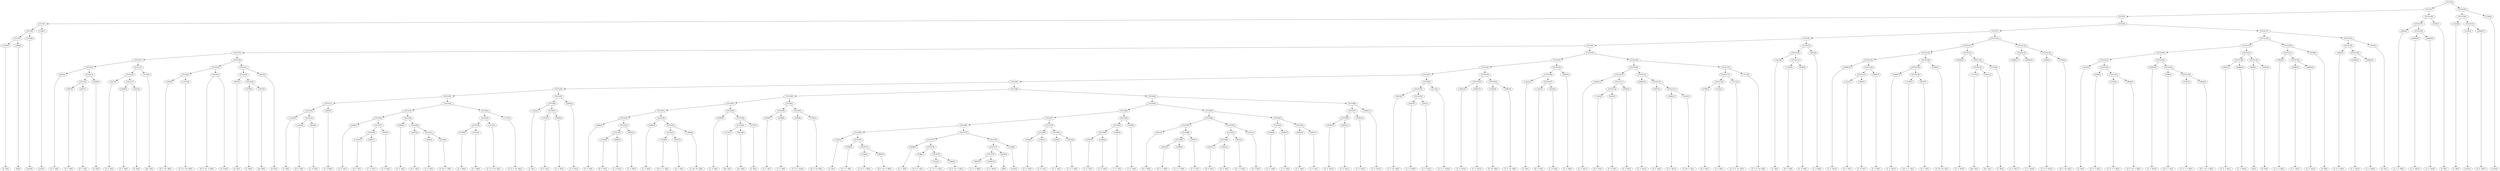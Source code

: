 digraph sample{
"L3103(0)"->"[E  F](0)"
"L3996(0)"->"[E](0)"
"L5315(5)"->"L3103(0)"
"L5315(5)"->"L3996(0)"
"L3138(0)"->"[rest](0)"
"L5315(4)"->"L5315(5)"
"L5315(4)"->"L3138(0)"
"L3138(1)"->"[rest](1)"
"L5315(3)"->"L5315(4)"
"L5315(3)"->"L3138(1)"
"L5022(0)"->"[E  F  A](0)"
"L2057(0)"->"[D  F  A](0)"
"L2057(1)"->"[D  F  A](1)"
"L5315(14)"->"L2057(0)"
"L5315(14)"->"L2057(1)"
"L4935(0)"->"[D  E](0)"
"L5315(13)"->"L5315(14)"
"L5315(13)"->"L4935(0)"
"L5315(12)"->"L5022(0)"
"L5315(12)"->"L5315(13)"
"L3227(0)"->"[D  E  A](0)"
"L2408(0)"->"[C  E  A](0)"
"L2616(0)"->"[E  A](0)"
"L5315(17)"->"L2408(0)"
"L5315(17)"->"L2616(0)"
"L5315(16)"->"L3227(0)"
"L5315(16)"->"L5315(17)"
"L-2175(0)"->"[Dis  E](0)"
"L5315(15)"->"L5315(16)"
"L5315(15)"->"L-2175(0)"
"L5315(11)"->"L5315(12)"
"L5315(11)"->"L5315(15)"
"L3785(0)"->"[D  E  Gis  B](0)"
"L-2173(0)"->"[C  D  E  Gis  B](0)"
"L5315(20)"->"L3785(0)"
"L5315(20)"->"L-2173(0)"
"L4415(0)"->"[D  E  Gis  A  B](0)"
"L4415(0)"->"[F  Gis](0)"
"L5315(19)"->"L5315(20)"
"L5315(19)"->"L4415(0)"
"L4935(1)"->"[D  E](1)"
"L1579(0)"->"[C  B](0)"
"L5077(0)"->"[Ais  B](0)"
"L5315(23)"->"L1579(0)"
"L5315(23)"->"L5077(0)"
"L5315(22)"->"L4935(1)"
"L5315(22)"->"L5315(23)"
"L4935(2)"->"[D  E](2)"
"L5315(21)"->"L5315(22)"
"L5315(21)"->"L4935(2)"
"L5315(18)"->"L5315(19)"
"L5315(18)"->"L5315(21)"
"L5315(10)"->"L5315(11)"
"L5315(10)"->"L5315(18)"
"L-2222(0)"->"[C  A](0)"
"L-2163(0)"->"[D  E  F](0)"
"L4444(0)"->"[C  D  E](0)"
"L5315(33)"->"L-2163(0)"
"L5315(33)"->"L4444(0)"
"L5315(32)"->"L-2222(0)"
"L5315(32)"->"L5315(33)"
"L2693(0)"->"[C  D  B](0)"
"L5315(31)"->"L5315(32)"
"L5315(31)"->"L2693(0)"
"L2408(1)"->"[C  E  A](1)"
"L-2163(1)"->"[D  E  F](1)"
"L4444(1)"->"[C  D  E](1)"
"L5315(38)"->"L-2163(1)"
"L5315(38)"->"L4444(1)"
"L2693(1)"->"[C  D  B](1)"
"L5315(37)"->"L5315(38)"
"L5315(37)"->"L2693(1)"
"L5315(36)"->"L2408(1)"
"L5315(36)"->"L5315(37)"
"L2408(2)"->"[C  E  A](2)"
"L2057(2)"->"[D  F  A](2)"
"L2408(3)"->"[C  E  A](3)"
"L4163(0)"->"[C  Dis  F  A](0)"
"L5315(41)"->"L2408(3)"
"L5315(41)"->"L4163(0)"
"L5315(40)"->"L2057(2)"
"L5315(40)"->"L5315(41)"
"L5315(39)"->"L2408(2)"
"L5315(39)"->"L5315(40)"
"L5315(35)"->"L5315(36)"
"L5315(35)"->"L5315(39)"
"L4789(0)"->"[E  A  B](0)"
"L5124(0)"->"[C  A  B](0)"
"L5315(44)"->"L4789(0)"
"L5315(44)"->"L5124(0)"
"L-2173(1)"->"[C  D  E  Gis  B](1)"
"L5315(43)"->"L5315(44)"
"L5315(43)"->"L-2173(1)"
"L-2173(2)"->"[C  D  E  Gis  B](2)"
"L5315(42)"->"L5315(43)"
"L5315(42)"->"L-2173(2)"
"L5315(34)"->"L5315(35)"
"L5315(34)"->"L5315(42)"
"L5315(30)"->"L5315(31)"
"L5315(30)"->"L5315(34)"
"L-2222(1)"->"[C  A](1)"
"L-2163(2)"->"[D  E  F](2)"
"L4444(2)"->"[C  D  E](2)"
"L5315(47)"->"L-2163(2)"
"L5315(47)"->"L4444(2)"
"L5315(46)"->"L-2222(1)"
"L5315(46)"->"L5315(47)"
"L2693(2)"->"[C  D  B](2)"
"L5315(45)"->"L5315(46)"
"L5315(45)"->"L2693(2)"
"L5315(29)"->"L5315(30)"
"L5315(29)"->"L5315(45)"
"L2408(4)"->"[C  E  A](4)"
"L-2163(3)"->"[D  E  F](3)"
"L4444(3)"->"[C  D  E](3)"
"L5315(54)"->"L-2163(3)"
"L5315(54)"->"L4444(3)"
"L2693(3)"->"[C  D  B](3)"
"L5315(53)"->"L5315(54)"
"L5315(53)"->"L2693(3)"
"L5315(52)"->"L2408(4)"
"L5315(52)"->"L5315(53)"
"L2408(5)"->"[C  E  A](5)"
"L-2194(0)"->"[Cis  E  G  A](0)"
"L2057(3)"->"[D  F  A](3)"
"L5315(57)"->"L-2194(0)"
"L5315(57)"->"L2057(3)"
"L1869(0)"->"[C  Dis  Fis  A](0)"
"L5315(56)"->"L5315(57)"
"L5315(56)"->"L1869(0)"
"L5315(55)"->"L2408(5)"
"L5315(55)"->"L5315(56)"
"L5315(51)"->"L5315(52)"
"L5315(51)"->"L5315(55)"
"L2408(6)"->"[C  E  A](6)"
"L-2175(1)"->"[Dis  E](1)"
"L4612(0)"->"[Gis  A](0)"
"L5315(60)"->"L-2175(1)"
"L5315(60)"->"L4612(0)"
"L1579(1)"->"[C  B](1)"
"L5315(59)"->"L5315(60)"
"L5315(59)"->"L1579(1)"
"L5315(58)"->"L2408(6)"
"L5315(58)"->"L5315(59)"
"L5315(50)"->"L5315(51)"
"L5315(50)"->"L5315(58)"
"L2408(7)"->"[C  E  A](7)"
"L2408(8)"->"[C  E  A](8)"
"L5315(62)"->"L2408(7)"
"L5315(62)"->"L2408(8)"
"L4309(0)"->"[C  D  E  Gis](0)"
"L3785(1)"->"[D  E  Gis  B](1)"
"L5315(63)"->"L4309(0)"
"L5315(63)"->"L3785(1)"
"L5315(61)"->"L5315(62)"
"L5315(61)"->"L5315(63)"
"L5315(49)"->"L5315(50)"
"L5315(49)"->"L5315(61)"
"L-2222(2)"->"[C  A](2)"
"L4786(0)"->"[D  E  F  A](0)"
"L3192(0)"->"[C  D  F  A  B](0)"
"L3804(0)"->"[D  F  Gis  A  B](0)"
"L5315(71)"->"L3192(0)"
"L5315(71)"->"L3804(0)"
"L5315(70)"->"L4786(0)"
"L5315(70)"->"L5315(71)"
"L5315(69)"->"L-2222(2)"
"L5315(69)"->"L5315(70)"
"L2408(9)"->"[C  E  A](9)"
"L4786(1)"->"[D  E  F  A](1)"
"L3192(1)"->"[C  D  F  A  B](1)"
"L3804(1)"->"[D  F  Gis  A  B](1)"
"L5315(75)"->"L3192(1)"
"L5315(75)"->"L3804(1)"
"L5315(74)"->"L4786(1)"
"L5315(74)"->"L5315(75)"
"L5315(73)"->"L2408(9)"
"L5315(73)"->"L5315(74)"
"L3893(0)"->"[C  E  A  B](0)"
"L2408(10)"->"[C  E  A](10)"
"L5315(78)"->"L3893(0)"
"L5315(78)"->"L2408(10)"
"L3978(0)"->"[A](0)"
"L5315(77)"->"L5315(78)"
"L5315(77)"->"L3978(0)"
"L3138(2)"->"[rest](2)"
"L5315(76)"->"L5315(77)"
"L5315(76)"->"L3138(2)"
"L5315(72)"->"L5315(73)"
"L5315(72)"->"L5315(76)"
"L5315(68)"->"L5315(69)"
"L5315(68)"->"L5315(72)"
"L3456(0)"->"[C  E  G](0)"
"L3456(1)"->"[C  E  G](1)"
"L5315(80)"->"L3456(0)"
"L5315(80)"->"L3456(1)"
"L3456(2)"->"[C  E  G](2)"
"L2812(0)"->"[C  E  G  A](0)"
"L5315(81)"->"L3456(2)"
"L5315(81)"->"L2812(0)"
"L5315(79)"->"L5315(80)"
"L5315(79)"->"L5315(81)"
"L5315(67)"->"L5315(68)"
"L5315(67)"->"L5315(79)"
"L3456(3)"->"[C  E  G](3)"
"L3456(4)"->"[C  E  G](4)"
"L5315(84)"->"L3456(3)"
"L5315(84)"->"L3456(4)"
"L3456(5)"->"[C  E  G](5)"
"L5315(83)"->"L5315(84)"
"L5315(83)"->"L3456(5)"
"L3456(6)"->"[C  E  G](6)"
"L5315(82)"->"L5315(83)"
"L5315(82)"->"L3456(6)"
"L5315(66)"->"L5315(67)"
"L5315(66)"->"L5315(82)"
"L2361(0)"->"[D  G  B](0)"
"L3814(0)"->"[D  F  G  B](0)"
"L3389(0)"->"[C  E  F  G](0)"
"L5315(89)"->"L3814(0)"
"L5315(89)"->"L3389(0)"
"L3456(7)"->"[C  E  G](7)"
"L5315(88)"->"L5315(89)"
"L5315(88)"->"L3456(7)"
"L5315(87)"->"L2361(0)"
"L5315(87)"->"L5315(88)"
"L2361(1)"->"[D  G  B](1)"
"L2361(2)"->"[D  G  B](2)"
"L5315(92)"->"L2361(1)"
"L5315(92)"->"L2361(2)"
"L3814(1)"->"[D  F  G  B](1)"
"L5315(91)"->"L5315(92)"
"L5315(91)"->"L3814(1)"
"L2361(3)"->"[D  G  B](3)"
"L5315(90)"->"L5315(91)"
"L5315(90)"->"L2361(3)"
"L5315(86)"->"L5315(87)"
"L5315(86)"->"L5315(90)"
"L3456(8)"->"[C  E  G](8)"
"L3456(9)"->"[C  E  G](9)"
"L5315(94)"->"L3456(8)"
"L5315(94)"->"L3456(9)"
"L4607(0)"->"[C  F  A](0)"
"L4607(1)"->"[C  F  A](1)"
"L5315(95)"->"L4607(0)"
"L5315(95)"->"L4607(1)"
"L5315(93)"->"L5315(94)"
"L5315(93)"->"L5315(95)"
"L5315(85)"->"L5315(86)"
"L5315(85)"->"L5315(93)"
"L5315(65)"->"L5315(66)"
"L5315(65)"->"L5315(85)"
"L3456(10)"->"[C  E  G](10)"
"L3456(11)"->"[C  E  G](11)"
"L5315(98)"->"L3456(10)"
"L5315(98)"->"L3456(11)"
"L3456(12)"->"[C  E  G](12)"
"L5315(97)"->"L5315(98)"
"L5315(97)"->"L3456(12)"
"L3456(13)"->"[C  E  G](13)"
"L5315(96)"->"L5315(97)"
"L5315(96)"->"L3456(13)"
"L5315(64)"->"L5315(65)"
"L5315(64)"->"L5315(96)"
"L5315(48)"->"L5315(49)"
"L5315(48)"->"L5315(64)"
"L5315(28)"->"L5315(29)"
"L5315(28)"->"L5315(48)"
"L4672(0)"->"[C  F  Gis  B](0)"
"L2541(0)"->"[C  F  Gis](0)"
"L2541(1)"->"[C  F  Gis](1)"
"L5315(101)"->"L2541(0)"
"L5315(101)"->"L2541(1)"
"L5315(100)"->"L4672(0)"
"L5315(100)"->"L5315(101)"
"L4112(0)"->"[C  D  F  Gis](0)"
"L5315(99)"->"L5315(100)"
"L5315(99)"->"L4112(0)"
"L5315(27)"->"L5315(28)"
"L5315(27)"->"L5315(99)"
"L3456(14)"->"[C  E  G](14)"
"L3456(15)"->"[C  E  G](15)"
"L5315(103)"->"L3456(14)"
"L5315(103)"->"L3456(15)"
"L3502(0)"->"[E  Gis  B](0)"
"L4683(0)"->"[C  E  Gis  B](0)"
"L5315(104)"->"L3502(0)"
"L5315(104)"->"L4683(0)"
"L5315(102)"->"L5315(103)"
"L5315(102)"->"L5315(104)"
"L5315(26)"->"L5315(27)"
"L5315(26)"->"L5315(102)"
"L-2222(3)"->"[C  A](3)"
"L-2163(4)"->"[D  E  F](4)"
"L4444(4)"->"[C  D  E](4)"
"L5315(107)"->"L-2163(4)"
"L5315(107)"->"L4444(4)"
"L5315(106)"->"L-2222(3)"
"L5315(106)"->"L5315(107)"
"L2693(4)"->"[C  D  B](4)"
"L5315(105)"->"L5315(106)"
"L5315(105)"->"L2693(4)"
"L5315(25)"->"L5315(26)"
"L5315(25)"->"L5315(105)"
"L2408(11)"->"[C  E  A](11)"
"L-2163(5)"->"[D  E  F](5)"
"L4444(5)"->"[C  D  E](5)"
"L5315(112)"->"L-2163(5)"
"L5315(112)"->"L4444(5)"
"L2693(5)"->"[C  D  B](5)"
"L5315(111)"->"L5315(112)"
"L5315(111)"->"L2693(5)"
"L5315(110)"->"L2408(11)"
"L5315(110)"->"L5315(111)"
"L2408(12)"->"[C  E  A](12)"
"L2057(4)"->"[D  F  A](4)"
"L2408(13)"->"[C  E  A](13)"
"L4163(1)"->"[C  Dis  F  A](1)"
"L5315(115)"->"L2408(13)"
"L5315(115)"->"L4163(1)"
"L5315(114)"->"L2057(4)"
"L5315(114)"->"L5315(115)"
"L5315(113)"->"L2408(12)"
"L5315(113)"->"L5315(114)"
"L5315(109)"->"L5315(110)"
"L5315(109)"->"L5315(113)"
"L4789(1)"->"[E  A  B](1)"
"L5124(1)"->"[C  A  B](1)"
"L5315(118)"->"L4789(1)"
"L5315(118)"->"L5124(1)"
"L-2173(3)"->"[C  D  E  Gis  B](3)"
"L5315(117)"->"L5315(118)"
"L5315(117)"->"L-2173(3)"
"L-2173(4)"->"[C  D  E  Gis  B](4)"
"L5315(116)"->"L5315(117)"
"L5315(116)"->"L-2173(4)"
"L5315(108)"->"L5315(109)"
"L5315(108)"->"L5315(116)"
"L5315(24)"->"L5315(25)"
"L5315(24)"->"L5315(108)"
"L5315(9)"->"L5315(10)"
"L5315(9)"->"L5315(24)"
"L-2222(4)"->"[C  A](4)"
"L-2163(6)"->"[D  E  F](6)"
"L4444(6)"->"[C  D  E](6)"
"L5315(121)"->"L-2163(6)"
"L5315(121)"->"L4444(6)"
"L5315(120)"->"L-2222(4)"
"L5315(120)"->"L5315(121)"
"L2693(6)"->"[C  D  B](6)"
"L5315(119)"->"L5315(120)"
"L5315(119)"->"L2693(6)"
"L5315(8)"->"L5315(9)"
"L5315(8)"->"L5315(119)"
"L2408(14)"->"[C  E  A](14)"
"L-2163(7)"->"[D  E  F](7)"
"L4444(7)"->"[C  D  E](7)"
"L5315(127)"->"L-2163(7)"
"L5315(127)"->"L4444(7)"
"L2693(7)"->"[C  D  B](7)"
"L5315(126)"->"L5315(127)"
"L5315(126)"->"L2693(7)"
"L5315(125)"->"L2408(14)"
"L5315(125)"->"L5315(126)"
"L2408(15)"->"[C  E  A](15)"
"L-2194(1)"->"[Cis  E  G  A](1)"
"L2057(5)"->"[D  F  A](5)"
"L5315(130)"->"L-2194(1)"
"L5315(130)"->"L2057(5)"
"L5315(129)"->"L2408(15)"
"L5315(129)"->"L5315(130)"
"L1869(1)"->"[C  Dis  Fis  A](1)"
"L5315(128)"->"L5315(129)"
"L5315(128)"->"L1869(1)"
"L5315(124)"->"L5315(125)"
"L5315(124)"->"L5315(128)"
"L2408(16)"->"[C  E  A](16)"
"L-2175(2)"->"[Dis  E](2)"
"L4612(1)"->"[Gis  A](1)"
"L5315(133)"->"L-2175(2)"
"L5315(133)"->"L4612(1)"
"L1579(2)"->"[C  B](2)"
"L5315(132)"->"L5315(133)"
"L5315(132)"->"L1579(2)"
"L5315(131)"->"L2408(16)"
"L5315(131)"->"L5315(132)"
"L5315(123)"->"L5315(124)"
"L5315(123)"->"L5315(131)"
"L2408(17)"->"[C  E  A](17)"
"L2408(18)"->"[C  E  A](18)"
"L5315(135)"->"L2408(17)"
"L5315(135)"->"L2408(18)"
"L4309(1)"->"[C  D  E  Gis](1)"
"L3785(2)"->"[D  E  Gis  B](2)"
"L5315(136)"->"L4309(1)"
"L5315(136)"->"L3785(2)"
"L5315(134)"->"L5315(135)"
"L5315(134)"->"L5315(136)"
"L5315(122)"->"L5315(123)"
"L5315(122)"->"L5315(134)"
"L5315(7)"->"L5315(8)"
"L5315(7)"->"L5315(122)"
"L-2222(5)"->"[C  A](5)"
"L4786(2)"->"[D  E  F  A](2)"
"L3192(2)"->"[C  D  F  A  B](2)"
"L3804(2)"->"[D  F  Gis  A  B](2)"
"L5315(143)"->"L3192(2)"
"L5315(143)"->"L3804(2)"
"L5315(142)"->"L4786(2)"
"L5315(142)"->"L5315(143)"
"L5315(141)"->"L-2222(5)"
"L5315(141)"->"L5315(142)"
"L2408(19)"->"[C  E  A](19)"
"L4786(3)"->"[D  E  F  A](3)"
"L3192(3)"->"[C  D  F  A  B](3)"
"L3804(3)"->"[D  F  Gis  A  B](3)"
"L5315(146)"->"L3192(3)"
"L5315(146)"->"L3804(3)"
"L5315(145)"->"L4786(3)"
"L5315(145)"->"L5315(146)"
"L5315(144)"->"L2408(19)"
"L5315(144)"->"L5315(145)"
"L5315(140)"->"L5315(141)"
"L5315(140)"->"L5315(144)"
"L3893(1)"->"[C  E  A  B](1)"
"L2408(20)"->"[C  E  A](20)"
"L5315(148)"->"L3893(1)"
"L5315(148)"->"L2408(20)"
"L3978(1)"->"[A](1)"
"L3634(0)"->"[D  F](0)"
"L5315(149)"->"L3978(1)"
"L5315(149)"->"L3634(0)"
"L5315(147)"->"L5315(148)"
"L5315(147)"->"L5315(149)"
"L5315(139)"->"L5315(140)"
"L5315(139)"->"L5315(147)"
"L3893(2)"->"[C  E  A  B](2)"
"L2408(21)"->"[C  E  A](21)"
"L2408(22)"->"[C  E  A](22)"
"L5315(152)"->"L2408(21)"
"L5315(152)"->"L2408(22)"
"L5315(151)"->"L3893(2)"
"L5315(151)"->"L5315(152)"
"L2538(0)"->"[D  B](0)"
"L5315(150)"->"L5315(151)"
"L5315(150)"->"L2538(0)"
"L5315(138)"->"L5315(139)"
"L5315(138)"->"L5315(150)"
"L3893(3)"->"[C  E  A  B](3)"
"L2408(23)"->"[C  E  A](23)"
"L2408(24)"->"[C  E  A](24)"
"L5315(155)"->"L2408(23)"
"L5315(155)"->"L2408(24)"
"L5315(154)"->"L3893(3)"
"L5315(154)"->"L5315(155)"
"L3634(1)"->"[D  F](1)"
"L5315(153)"->"L5315(154)"
"L5315(153)"->"L3634(1)"
"L5315(137)"->"L5315(138)"
"L5315(137)"->"L5315(153)"
"L5315(6)"->"L5315(7)"
"L5315(6)"->"L5315(137)"
"L5315(2)"->"L5315(3)"
"L5315(2)"->"L5315(6)"
"L3893(4)"->"[C  E  A  B](4)"
"L2408(25)"->"[C  E  A](25)"
"L2408(26)"->"[C  E  A](26)"
"L5315(158)"->"L2408(25)"
"L5315(158)"->"L2408(26)"
"L5315(157)"->"L3893(4)"
"L5315(157)"->"L5315(158)"
"L2538(1)"->"[D  B](1)"
"L5315(156)"->"L5315(157)"
"L5315(156)"->"L2538(1)"
"L5315(1)"->"L5315(2)"
"L5315(1)"->"L5315(156)"
"L-2222(6)"->"[C  A](6)"
"L3138(3)"->"[rest](3)"
"L2408(27)"->"[C  E  A](27)"
"L5315(161)"->"L3138(3)"
"L5315(161)"->"L2408(27)"
"L5315(160)"->"L-2222(6)"
"L5315(160)"->"L5315(161)"
"L3138(4)"->"[rest](4)"
"L5315(159)"->"L5315(160)"
"L5315(159)"->"L3138(4)"
"L5315(0)"->"L5315(1)"
"L5315(0)"->"L5315(159)"
{rank = min; "L5315(0)"}
{rank = same; "L5315(1)"; "L5315(159)";}
{rank = same; "L5315(2)"; "L5315(156)"; "L5315(160)"; "L3138(4)";}
{rank = same; "L5315(3)"; "L5315(6)"; "L5315(157)"; "L2538(1)"; "L-2222(6)"; "L5315(161)";}
{rank = same; "L5315(4)"; "L3138(1)"; "L5315(7)"; "L5315(137)"; "L3893(4)"; "L5315(158)"; "L3138(3)"; "L2408(27)";}
{rank = same; "L5315(5)"; "L3138(0)"; "L5315(8)"; "L5315(122)"; "L5315(138)"; "L5315(153)"; "L2408(25)"; "L2408(26)";}
{rank = same; "L3103(0)"; "L3996(0)"; "L5315(9)"; "L5315(119)"; "L5315(123)"; "L5315(134)"; "L5315(139)"; "L5315(150)"; "L5315(154)"; "L3634(1)";}
{rank = same; "L5315(10)"; "L5315(24)"; "L5315(120)"; "L2693(6)"; "L5315(124)"; "L5315(131)"; "L5315(135)"; "L5315(136)"; "L5315(140)"; "L5315(147)"; "L5315(151)"; "L2538(0)"; "L3893(3)"; "L5315(155)";}
{rank = same; "L5315(11)"; "L5315(18)"; "L5315(25)"; "L5315(108)"; "L-2222(4)"; "L5315(121)"; "L5315(125)"; "L5315(128)"; "L2408(16)"; "L5315(132)"; "L2408(17)"; "L2408(18)"; "L4309(1)"; "L3785(2)"; "L5315(141)"; "L5315(144)"; "L5315(148)"; "L5315(149)"; "L3893(2)"; "L5315(152)"; "L2408(23)"; "L2408(24)";}
{rank = same; "L5315(12)"; "L5315(15)"; "L5315(19)"; "L5315(21)"; "L5315(26)"; "L5315(105)"; "L5315(109)"; "L5315(116)"; "L-2163(6)"; "L4444(6)"; "L2408(14)"; "L5315(126)"; "L5315(129)"; "L1869(1)"; "L5315(133)"; "L1579(2)"; "L-2222(5)"; "L5315(142)"; "L2408(19)"; "L5315(145)"; "L3893(1)"; "L2408(20)"; "L3978(1)"; "L3634(0)"; "L2408(21)"; "L2408(22)";}
{rank = same; "L5022(0)"; "L5315(13)"; "L5315(16)"; "L-2175(0)"; "L5315(20)"; "L4415(0)"; "L5315(22)"; "L4935(2)"; "L5315(27)"; "L5315(102)"; "L5315(106)"; "L2693(4)"; "L5315(110)"; "L5315(113)"; "L5315(117)"; "L-2173(4)"; "L5315(127)"; "L2693(7)"; "L2408(15)"; "L5315(130)"; "L-2175(2)"; "L4612(1)"; "L4786(2)"; "L5315(143)"; "L4786(3)"; "L5315(146)";}
{rank = same; "L5315(14)"; "L4935(0)"; "L3227(0)"; "L5315(17)"; "L3785(0)"; "L-2173(0)"; "L4935(1)"; "L5315(23)"; "L5315(28)"; "L5315(99)"; "L5315(103)"; "L5315(104)"; "L-2222(3)"; "L5315(107)"; "L2408(11)"; "L5315(111)"; "L2408(12)"; "L5315(114)"; "L5315(118)"; "L-2173(3)"; "L-2163(7)"; "L4444(7)"; "L-2194(1)"; "L2057(5)"; "L3192(2)"; "L3804(2)"; "L3192(3)"; "L3804(3)";}
{rank = same; "L2057(0)"; "L2057(1)"; "L2408(0)"; "L2616(0)"; "L1579(0)"; "L5077(0)"; "L5315(29)"; "L5315(48)"; "L5315(100)"; "L4112(0)"; "L3456(14)"; "L3456(15)"; "L3502(0)"; "L4683(0)"; "L-2163(4)"; "L4444(4)"; "L5315(112)"; "L2693(5)"; "L2057(4)"; "L5315(115)"; "L4789(1)"; "L5124(1)";}
{rank = same; "L5315(30)"; "L5315(45)"; "L5315(49)"; "L5315(64)"; "L4672(0)"; "L5315(101)"; "L-2163(5)"; "L4444(5)"; "L2408(13)"; "L4163(1)";}
{rank = same; "L5315(31)"; "L5315(34)"; "L5315(46)"; "L2693(2)"; "L5315(50)"; "L5315(61)"; "L5315(65)"; "L5315(96)"; "L2541(0)"; "L2541(1)";}
{rank = same; "L5315(32)"; "L2693(0)"; "L5315(35)"; "L5315(42)"; "L-2222(1)"; "L5315(47)"; "L5315(51)"; "L5315(58)"; "L5315(62)"; "L5315(63)"; "L5315(66)"; "L5315(85)"; "L5315(97)"; "L3456(13)";}
{rank = same; "L-2222(0)"; "L5315(33)"; "L5315(36)"; "L5315(39)"; "L5315(43)"; "L-2173(2)"; "L-2163(2)"; "L4444(2)"; "L5315(52)"; "L5315(55)"; "L2408(6)"; "L5315(59)"; "L2408(7)"; "L2408(8)"; "L4309(0)"; "L3785(1)"; "L5315(67)"; "L5315(82)"; "L5315(86)"; "L5315(93)"; "L5315(98)"; "L3456(12)";}
{rank = same; "L-2163(0)"; "L4444(0)"; "L2408(1)"; "L5315(37)"; "L2408(2)"; "L5315(40)"; "L5315(44)"; "L-2173(1)"; "L2408(4)"; "L5315(53)"; "L2408(5)"; "L5315(56)"; "L5315(60)"; "L1579(1)"; "L5315(68)"; "L5315(79)"; "L5315(83)"; "L3456(6)"; "L5315(87)"; "L5315(90)"; "L5315(94)"; "L5315(95)"; "L3456(10)"; "L3456(11)";}
{rank = same; "L5315(38)"; "L2693(1)"; "L2057(2)"; "L5315(41)"; "L4789(0)"; "L5124(0)"; "L5315(54)"; "L2693(3)"; "L5315(57)"; "L1869(0)"; "L-2175(1)"; "L4612(0)"; "L5315(69)"; "L5315(72)"; "L5315(80)"; "L5315(81)"; "L5315(84)"; "L3456(5)"; "L2361(0)"; "L5315(88)"; "L5315(91)"; "L2361(3)"; "L3456(8)"; "L3456(9)"; "L4607(0)"; "L4607(1)";}
{rank = same; "L-2163(1)"; "L4444(1)"; "L2408(3)"; "L4163(0)"; "L-2163(3)"; "L4444(3)"; "L-2194(0)"; "L2057(3)"; "L-2222(2)"; "L5315(70)"; "L5315(73)"; "L5315(76)"; "L3456(0)"; "L3456(1)"; "L3456(2)"; "L2812(0)"; "L3456(3)"; "L3456(4)"; "L5315(89)"; "L3456(7)"; "L5315(92)"; "L3814(1)";}
{rank = same; "L4786(0)"; "L5315(71)"; "L2408(9)"; "L5315(74)"; "L5315(77)"; "L3138(2)"; "L3814(0)"; "L3389(0)"; "L2361(1)"; "L2361(2)";}
{rank = same; "L3192(0)"; "L3804(0)"; "L4786(1)"; "L5315(75)"; "L5315(78)"; "L3978(0)";}
{rank = same; "L3192(1)"; "L3804(1)"; "L3893(0)"; "L2408(10)";}
{rank = max; "[A](0)"; "[A](1)"; "[Ais  B](0)"; "[C  A  B](0)"; "[C  A  B](1)"; "[C  A](0)"; "[C  A](1)"; "[C  A](2)"; "[C  A](3)"; "[C  A](4)"; "[C  A](5)"; "[C  A](6)"; "[C  B](0)"; "[C  B](1)"; "[C  B](2)"; "[C  D  B](0)"; "[C  D  B](1)"; "[C  D  B](2)"; "[C  D  B](3)"; "[C  D  B](4)"; "[C  D  B](5)"; "[C  D  B](6)"; "[C  D  B](7)"; "[C  D  E  Gis  B](0)"; "[C  D  E  Gis  B](1)"; "[C  D  E  Gis  B](2)"; "[C  D  E  Gis  B](3)"; "[C  D  E  Gis  B](4)"; "[C  D  E  Gis](0)"; "[C  D  E  Gis](1)"; "[C  D  E](0)"; "[C  D  E](1)"; "[C  D  E](2)"; "[C  D  E](3)"; "[C  D  E](4)"; "[C  D  E](5)"; "[C  D  E](6)"; "[C  D  E](7)"; "[C  D  F  A  B](0)"; "[C  D  F  A  B](1)"; "[C  D  F  A  B](2)"; "[C  D  F  A  B](3)"; "[C  D  F  Gis](0)"; "[C  Dis  F  A](0)"; "[C  Dis  F  A](1)"; "[C  Dis  Fis  A](0)"; "[C  Dis  Fis  A](1)"; "[C  E  A  B](0)"; "[C  E  A  B](1)"; "[C  E  A  B](2)"; "[C  E  A  B](3)"; "[C  E  A  B](4)"; "[C  E  A](0)"; "[C  E  A](1)"; "[C  E  A](10)"; "[C  E  A](11)"; "[C  E  A](12)"; "[C  E  A](13)"; "[C  E  A](14)"; "[C  E  A](15)"; "[C  E  A](16)"; "[C  E  A](17)"; "[C  E  A](18)"; "[C  E  A](19)"; "[C  E  A](2)"; "[C  E  A](20)"; "[C  E  A](21)"; "[C  E  A](22)"; "[C  E  A](23)"; "[C  E  A](24)"; "[C  E  A](25)"; "[C  E  A](26)"; "[C  E  A](27)"; "[C  E  A](3)"; "[C  E  A](4)"; "[C  E  A](5)"; "[C  E  A](6)"; "[C  E  A](7)"; "[C  E  A](8)"; "[C  E  A](9)"; "[C  E  F  G](0)"; "[C  E  G  A](0)"; "[C  E  G](0)"; "[C  E  G](1)"; "[C  E  G](10)"; "[C  E  G](11)"; "[C  E  G](12)"; "[C  E  G](13)"; "[C  E  G](14)"; "[C  E  G](15)"; "[C  E  G](2)"; "[C  E  G](3)"; "[C  E  G](4)"; "[C  E  G](5)"; "[C  E  G](6)"; "[C  E  G](7)"; "[C  E  G](8)"; "[C  E  G](9)"; "[C  E  Gis  B](0)"; "[C  F  A](0)"; "[C  F  A](1)"; "[C  F  Gis  B](0)"; "[C  F  Gis](0)"; "[C  F  Gis](1)"; "[Cis  E  G  A](0)"; "[Cis  E  G  A](1)"; "[D  B](0)"; "[D  B](1)"; "[D  E  A](0)"; "[D  E  F  A](0)"; "[D  E  F  A](1)"; "[D  E  F  A](2)"; "[D  E  F  A](3)"; "[D  E  F](0)"; "[D  E  F](1)"; "[D  E  F](2)"; "[D  E  F](3)"; "[D  E  F](4)"; "[D  E  F](5)"; "[D  E  F](6)"; "[D  E  F](7)"; "[D  E  Gis  A  B](0)"; "[D  E  Gis  B](0)"; "[D  E  Gis  B](1)"; "[D  E  Gis  B](2)"; "[D  E](0)"; "[D  E](1)"; "[D  E](2)"; "[D  F  A](0)"; "[D  F  A](1)"; "[D  F  A](2)"; "[D  F  A](3)"; "[D  F  A](4)"; "[D  F  A](5)"; "[D  F  G  B](0)"; "[D  F  G  B](1)"; "[D  F  Gis  A  B](0)"; "[D  F  Gis  A  B](1)"; "[D  F  Gis  A  B](2)"; "[D  F  Gis  A  B](3)"; "[D  F](0)"; "[D  F](1)"; "[D  G  B](0)"; "[D  G  B](1)"; "[D  G  B](2)"; "[D  G  B](3)"; "[Dis  E](0)"; "[Dis  E](1)"; "[Dis  E](2)"; "[E  A  B](0)"; "[E  A  B](1)"; "[E  A](0)"; "[E  F  A](0)"; "[E  F](0)"; "[E  Gis  B](0)"; "[E](0)"; "[F  Gis](0)"; "[Gis  A](0)"; "[Gis  A](1)"; "[rest](0)"; "[rest](1)"; "[rest](2)"; "[rest](3)"; "[rest](4)";}
}